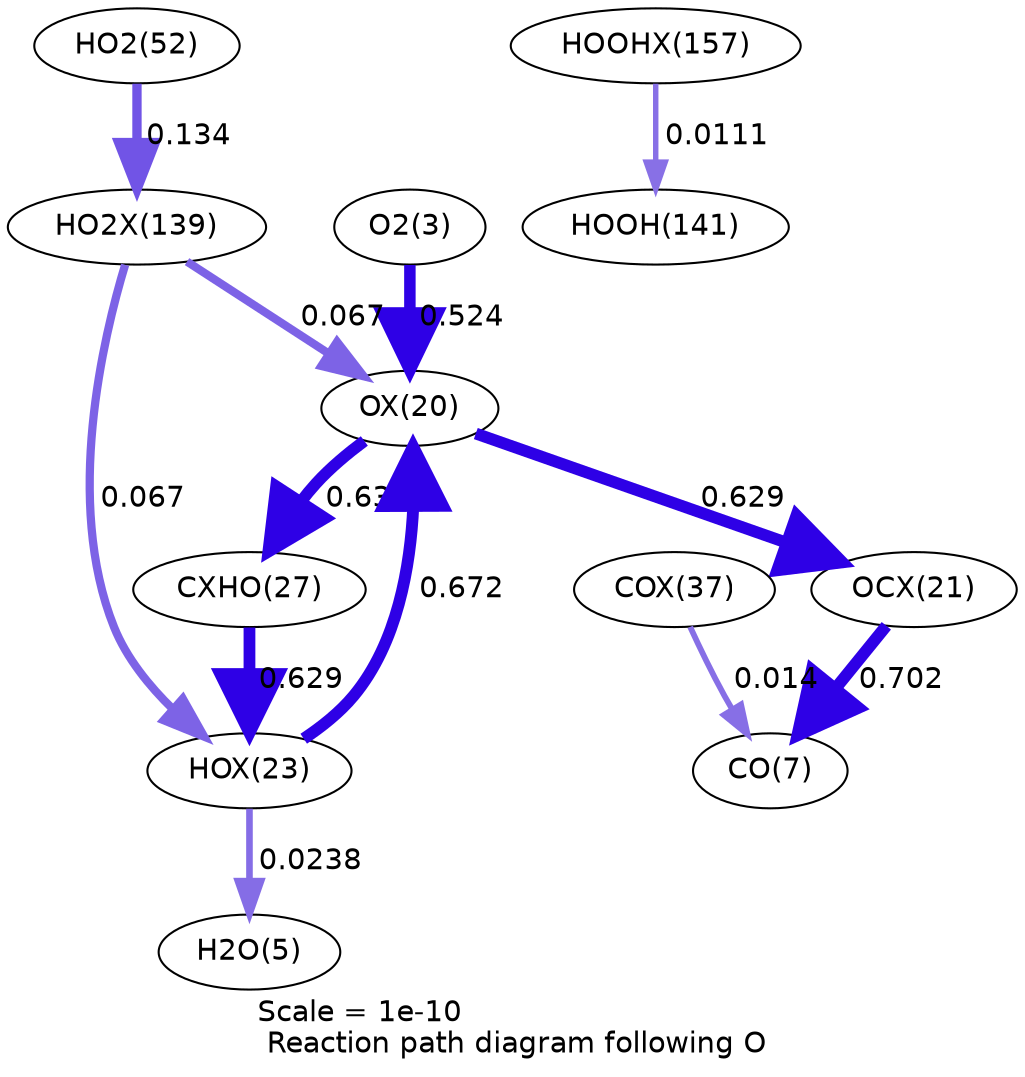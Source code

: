 digraph reaction_paths {
center=1;
s5 -> s26[fontname="Helvetica", penwidth=5.51, arrowsize=2.76, color="0.7, 1.02, 0.9"
, label=" 0.524"];
s26 -> s32[fontname="Helvetica", penwidth=5.65, arrowsize=2.83, color="0.7, 1.13, 0.9"
, label=" 0.633"];
s29 -> s26[fontname="Helvetica", penwidth=5.7, arrowsize=2.85, color="0.7, 1.17, 0.9"
, label=" 0.672"];
s26 -> s27[fontname="Helvetica", penwidth=5.65, arrowsize=2.83, color="0.7, 1.13, 0.9"
, label=" 0.629"];
s41 -> s26[fontname="Helvetica", penwidth=3.96, arrowsize=1.98, color="0.7, 0.567, 0.9"
, label=" 0.067"];
s32 -> s29[fontname="Helvetica", penwidth=5.65, arrowsize=2.83, color="0.7, 1.13, 0.9"
, label=" 0.629"];
s29 -> s7[fontname="Helvetica", penwidth=3.18, arrowsize=1.59, color="0.7, 0.524, 0.9"
, label=" 0.0238"];
s41 -> s29[fontname="Helvetica", penwidth=3.96, arrowsize=1.98, color="0.7, 0.567, 0.9"
, label=" 0.067"];
s27 -> s9[fontname="Helvetica", penwidth=5.73, arrowsize=2.87, color="0.7, 1.2, 0.9"
, label=" 0.702"];
s37 -> s9[fontname="Helvetica", penwidth=2.78, arrowsize=1.39, color="0.7, 0.514, 0.9"
, label=" 0.014"];
s21 -> s41[fontname="Helvetica", penwidth=4.48, arrowsize=2.24, color="0.7, 0.634, 0.9"
, label=" 0.134"];
s42 -> s22[fontname="Helvetica", penwidth=2.61, arrowsize=1.3, color="0.7, 0.511, 0.9"
, label=" 0.0111"];
s5 [ fontname="Helvetica", label="O2(3)"];
s7 [ fontname="Helvetica", label="H2O(5)"];
s9 [ fontname="Helvetica", label="CO(7)"];
s21 [ fontname="Helvetica", label="HO2(52)"];
s22 [ fontname="Helvetica", label="HOOH(141)"];
s26 [ fontname="Helvetica", label="OX(20)"];
s27 [ fontname="Helvetica", label="OCX(21)"];
s29 [ fontname="Helvetica", label="HOX(23)"];
s32 [ fontname="Helvetica", label="CXHO(27)"];
s37 [ fontname="Helvetica", label="COX(37)"];
s41 [ fontname="Helvetica", label="HO2X(139)"];
s42 [ fontname="Helvetica", label="HOOHX(157)"];
 label = "Scale = 1e-10\l Reaction path diagram following O";
 fontname = "Helvetica";
}
